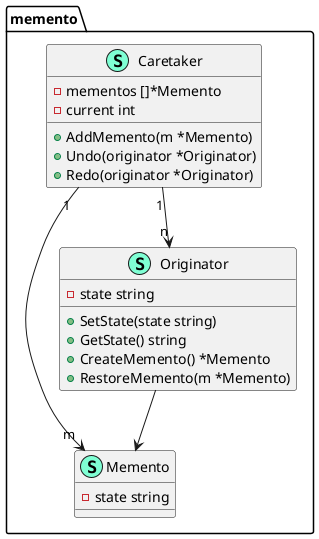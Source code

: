 @startuml
namespace memento {
    class Caretaker << (S,Aquamarine) >> {
        - mementos []*Memento
        - current int

        + AddMemento(m *Memento) 
        + Undo(originator *Originator) 
        + Redo(originator *Originator) 

    }
    class Memento << (S,Aquamarine) >> {
        - state string

    }
    class Originator << (S,Aquamarine) >> {
        - state string

        + SetState(state string) 
        + GetState() string
        + CreateMemento() *Memento
        + RestoreMemento(m *Memento) 

    }
}

"memento.Caretaker" "1" --> "n" "memento.Originator"
"memento.Caretaker" "1" --> "m" "memento.Memento"
"memento.Originator" --> "memento.Memento"

@enduml
